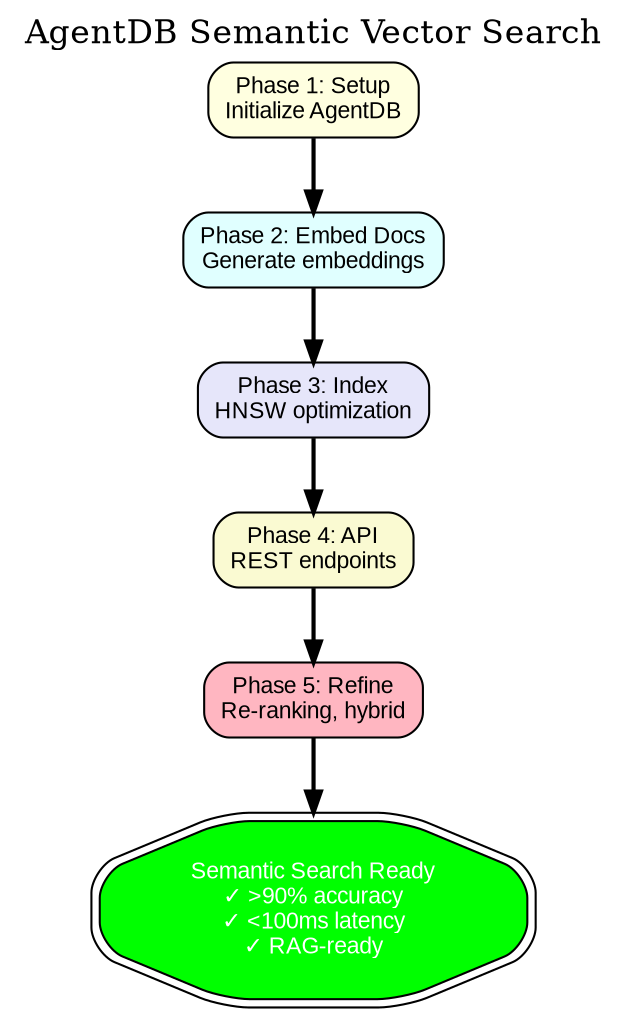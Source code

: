 digraph SemanticSearch {
  rankdir=TB;
  bgcolor="white";
  label="AgentDB Semantic Vector Search";
  labelloc=t;
  fontsize=16;

  node [fontname="Arial", fontsize=11, shape=box, style="rounded,filled", fillcolor=lightblue];

  p1 [label="Phase 1: Setup\nInitialize AgentDB", fillcolor=lightyellow];
  p2 [label="Phase 2: Embed Docs\nGenerate embeddings", fillcolor=lightcyan];
  p3 [label="Phase 3: Index\nHNSW optimization", fillcolor=lavender];
  p4 [label="Phase 4: API\nREST endpoints", fillcolor=lightgoldenrodyellow];
  p5 [label="Phase 5: Refine\nRe-ranking, hybrid", fillcolor=lightpink];

  success [label="Semantic Search Ready\n✓ >90% accuracy\n✓ <100ms latency\n✓ RAG-ready", shape=doubleoctagon, fillcolor=green, fontcolor=white];

  p1 -> p2 -> p3 -> p4 -> p5 -> success [penwidth=2];
}

